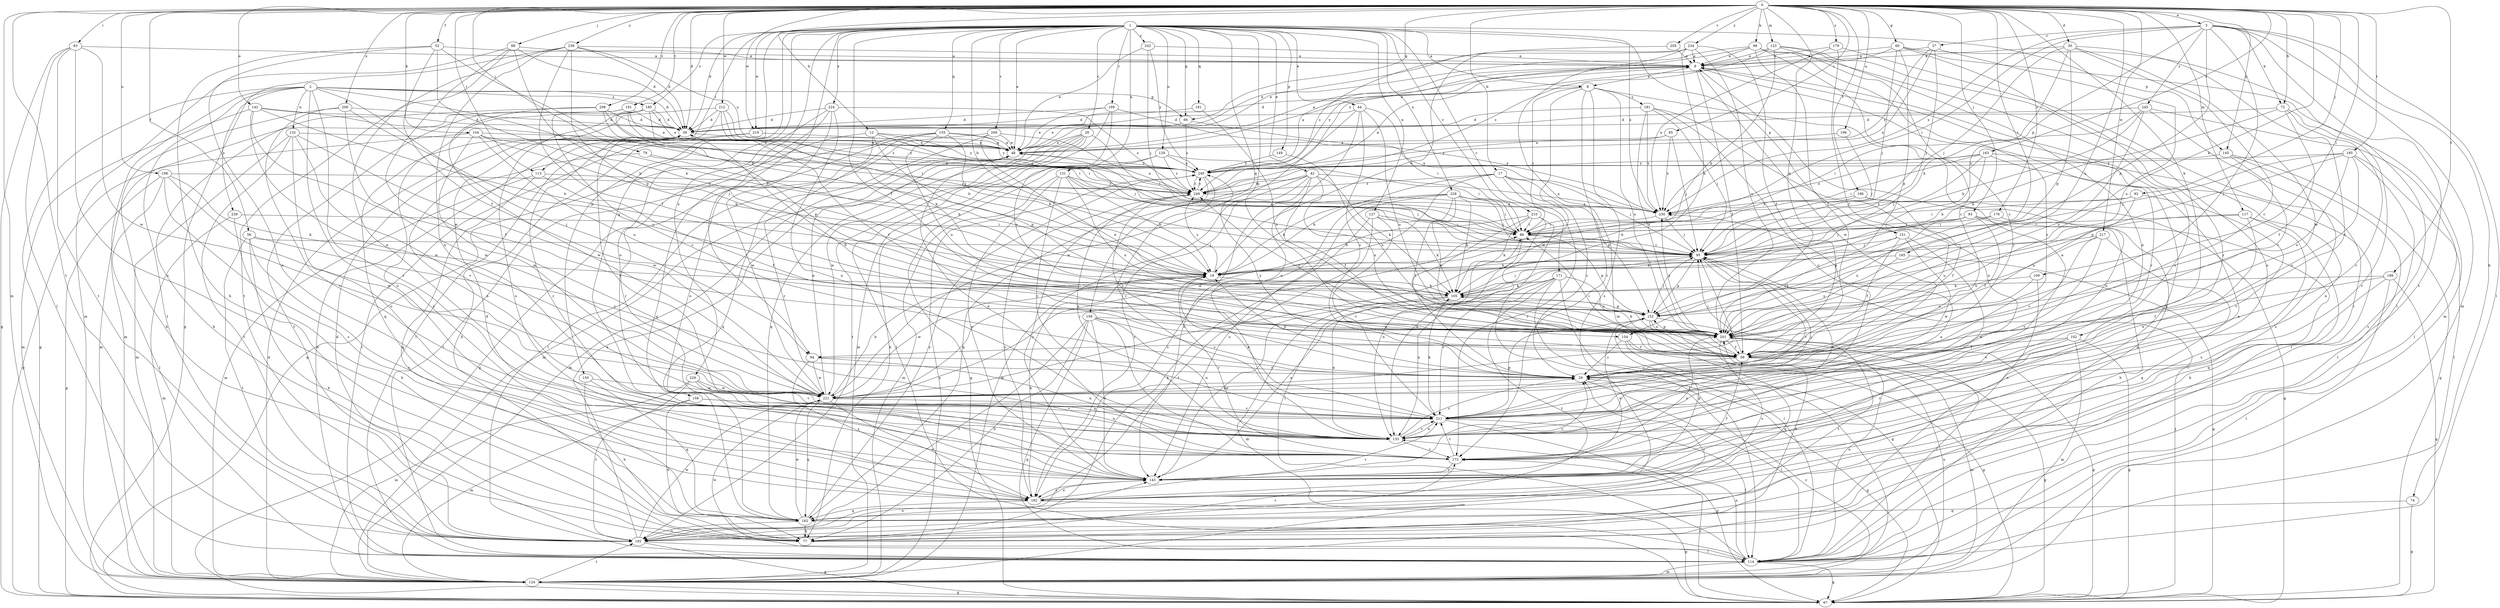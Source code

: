 strict digraph  {
0;
1;
2;
3;
8;
9;
12;
17;
19;
26;
27;
29;
30;
39;
42;
44;
48;
52;
56;
58;
60;
66;
67;
72;
74;
77;
79;
83;
85;
86;
89;
92;
93;
94;
95;
98;
102;
104;
105;
109;
113;
114;
117;
123;
124;
127;
129;
131;
132;
133;
142;
143;
145;
149;
150;
151;
152;
154;
155;
158;
159;
161;
162;
163;
165;
169;
171;
173;
176;
179;
180;
181;
182;
185;
186;
189;
191;
192;
196;
198;
200;
201;
205;
208;
209;
210;
211;
212;
217;
219;
221;
224;
226;
228;
230;
234;
238;
239;
240;
242;
245;
249;
0 -> 3  [label=a];
0 -> 12  [label=b];
0 -> 17  [label=b];
0 -> 30  [label=d];
0 -> 39  [label=d];
0 -> 52  [label=f];
0 -> 56  [label=f];
0 -> 60  [label=g];
0 -> 66  [label=g];
0 -> 72  [label=h];
0 -> 79  [label=i];
0 -> 83  [label=i];
0 -> 85  [label=i];
0 -> 89  [label=j];
0 -> 92  [label=j];
0 -> 93  [label=j];
0 -> 98  [label=k];
0 -> 102  [label=k];
0 -> 104  [label=k];
0 -> 105  [label=k];
0 -> 109  [label=l];
0 -> 113  [label=l];
0 -> 117  [label=m];
0 -> 123  [label=m];
0 -> 124  [label=m];
0 -> 142  [label=o];
0 -> 145  [label=p];
0 -> 154  [label=q];
0 -> 163  [label=r];
0 -> 165  [label=r];
0 -> 176  [label=s];
0 -> 179  [label=s];
0 -> 185  [label=t];
0 -> 186  [label=t];
0 -> 189  [label=t];
0 -> 191  [label=t];
0 -> 192  [label=t];
0 -> 196  [label=u];
0 -> 198  [label=u];
0 -> 200  [label=u];
0 -> 201  [label=u];
0 -> 205  [label=v];
0 -> 208  [label=v];
0 -> 212  [label=w];
0 -> 217  [label=w];
0 -> 219  [label=w];
0 -> 234  [label=y];
0 -> 238  [label=y];
1 -> 8  [label=a];
1 -> 19  [label=b];
1 -> 26  [label=c];
1 -> 39  [label=d];
1 -> 42  [label=e];
1 -> 44  [label=e];
1 -> 48  [label=e];
1 -> 58  [label=f];
1 -> 66  [label=g];
1 -> 94  [label=j];
1 -> 113  [label=l];
1 -> 127  [label=n];
1 -> 129  [label=n];
1 -> 131  [label=n];
1 -> 143  [label=o];
1 -> 145  [label=p];
1 -> 149  [label=p];
1 -> 150  [label=p];
1 -> 151  [label=p];
1 -> 154  [label=q];
1 -> 155  [label=q];
1 -> 158  [label=q];
1 -> 159  [label=q];
1 -> 161  [label=q];
1 -> 169  [label=r];
1 -> 171  [label=r];
1 -> 180  [label=s];
1 -> 209  [label=v];
1 -> 210  [label=v];
1 -> 219  [label=w];
1 -> 224  [label=x];
1 -> 226  [label=x];
1 -> 228  [label=x];
1 -> 230  [label=x];
1 -> 242  [label=z];
2 -> 19  [label=b];
2 -> 39  [label=d];
2 -> 66  [label=g];
2 -> 67  [label=g];
2 -> 94  [label=j];
2 -> 124  [label=m];
2 -> 132  [label=n];
2 -> 143  [label=o];
2 -> 173  [label=r];
2 -> 180  [label=s];
2 -> 192  [label=t];
2 -> 239  [label=y];
3 -> 27  [label=c];
3 -> 72  [label=h];
3 -> 74  [label=h];
3 -> 86  [label=i];
3 -> 94  [label=j];
3 -> 114  [label=l];
3 -> 124  [label=m];
3 -> 151  [label=p];
3 -> 152  [label=p];
3 -> 192  [label=t];
3 -> 230  [label=x];
3 -> 245  [label=z];
8 -> 39  [label=d];
8 -> 86  [label=i];
8 -> 143  [label=o];
8 -> 173  [label=r];
8 -> 181  [label=s];
8 -> 182  [label=s];
8 -> 201  [label=u];
8 -> 221  [label=w];
9 -> 8  [label=a];
9 -> 58  [label=f];
9 -> 173  [label=r];
9 -> 221  [label=w];
9 -> 240  [label=y];
12 -> 48  [label=e];
12 -> 152  [label=p];
12 -> 173  [label=r];
12 -> 221  [label=w];
12 -> 240  [label=y];
12 -> 249  [label=z];
17 -> 19  [label=b];
17 -> 29  [label=c];
17 -> 95  [label=j];
17 -> 152  [label=p];
17 -> 173  [label=r];
17 -> 221  [label=w];
17 -> 249  [label=z];
19 -> 105  [label=k];
19 -> 173  [label=r];
19 -> 221  [label=w];
19 -> 249  [label=z];
26 -> 48  [label=e];
26 -> 86  [label=i];
26 -> 114  [label=l];
26 -> 124  [label=m];
26 -> 162  [label=q];
26 -> 192  [label=t];
26 -> 221  [label=w];
27 -> 9  [label=a];
27 -> 95  [label=j];
27 -> 201  [label=u];
27 -> 230  [label=x];
27 -> 249  [label=z];
29 -> 19  [label=b];
29 -> 67  [label=g];
29 -> 114  [label=l];
29 -> 221  [label=w];
29 -> 240  [label=y];
29 -> 249  [label=z];
30 -> 9  [label=a];
30 -> 29  [label=c];
30 -> 95  [label=j];
30 -> 105  [label=k];
30 -> 152  [label=p];
30 -> 211  [label=v];
30 -> 221  [label=w];
39 -> 48  [label=e];
39 -> 173  [label=r];
39 -> 211  [label=v];
42 -> 58  [label=f];
42 -> 105  [label=k];
42 -> 124  [label=m];
42 -> 143  [label=o];
42 -> 162  [label=q];
42 -> 182  [label=s];
42 -> 201  [label=u];
42 -> 230  [label=x];
42 -> 249  [label=z];
44 -> 29  [label=c];
44 -> 39  [label=d];
44 -> 86  [label=i];
44 -> 133  [label=n];
44 -> 201  [label=u];
44 -> 221  [label=w];
48 -> 9  [label=a];
48 -> 124  [label=m];
48 -> 240  [label=y];
52 -> 9  [label=a];
52 -> 19  [label=b];
52 -> 58  [label=f];
52 -> 77  [label=h];
52 -> 105  [label=k];
52 -> 143  [label=o];
56 -> 29  [label=c];
56 -> 77  [label=h];
56 -> 95  [label=j];
56 -> 182  [label=s];
56 -> 192  [label=t];
58 -> 29  [label=c];
58 -> 39  [label=d];
58 -> 67  [label=g];
58 -> 86  [label=i];
58 -> 95  [label=j];
58 -> 124  [label=m];
60 -> 9  [label=a];
60 -> 48  [label=e];
60 -> 95  [label=j];
60 -> 114  [label=l];
60 -> 124  [label=m];
60 -> 152  [label=p];
60 -> 173  [label=r];
66 -> 48  [label=e];
66 -> 230  [label=x];
66 -> 249  [label=z];
67 -> 95  [label=j];
67 -> 173  [label=r];
72 -> 39  [label=d];
72 -> 58  [label=f];
72 -> 105  [label=k];
72 -> 173  [label=r];
72 -> 211  [label=v];
74 -> 67  [label=g];
74 -> 162  [label=q];
77 -> 9  [label=a];
77 -> 173  [label=r];
79 -> 19  [label=b];
79 -> 133  [label=n];
79 -> 240  [label=y];
83 -> 9  [label=a];
83 -> 67  [label=g];
83 -> 114  [label=l];
83 -> 182  [label=s];
83 -> 192  [label=t];
83 -> 221  [label=w];
85 -> 48  [label=e];
85 -> 95  [label=j];
85 -> 230  [label=x];
85 -> 240  [label=y];
86 -> 95  [label=j];
86 -> 133  [label=n];
86 -> 152  [label=p];
89 -> 9  [label=a];
89 -> 39  [label=d];
89 -> 105  [label=k];
89 -> 124  [label=m];
89 -> 133  [label=n];
89 -> 221  [label=w];
92 -> 86  [label=i];
92 -> 201  [label=u];
92 -> 211  [label=v];
92 -> 230  [label=x];
93 -> 58  [label=f];
93 -> 77  [label=h];
93 -> 86  [label=i];
93 -> 95  [label=j];
93 -> 143  [label=o];
93 -> 201  [label=u];
94 -> 29  [label=c];
94 -> 133  [label=n];
94 -> 182  [label=s];
94 -> 221  [label=w];
95 -> 19  [label=b];
95 -> 48  [label=e];
95 -> 133  [label=n];
95 -> 152  [label=p];
95 -> 211  [label=v];
98 -> 9  [label=a];
98 -> 29  [label=c];
98 -> 48  [label=e];
98 -> 58  [label=f];
98 -> 143  [label=o];
98 -> 211  [label=v];
98 -> 240  [label=y];
102 -> 29  [label=c];
102 -> 58  [label=f];
102 -> 67  [label=g];
102 -> 124  [label=m];
102 -> 173  [label=r];
104 -> 19  [label=b];
104 -> 48  [label=e];
104 -> 67  [label=g];
104 -> 201  [label=u];
104 -> 221  [label=w];
104 -> 240  [label=y];
105 -> 95  [label=j];
105 -> 124  [label=m];
105 -> 133  [label=n];
105 -> 143  [label=o];
105 -> 152  [label=p];
109 -> 105  [label=k];
109 -> 143  [label=o];
109 -> 201  [label=u];
113 -> 58  [label=f];
113 -> 124  [label=m];
113 -> 162  [label=q];
113 -> 249  [label=z];
114 -> 9  [label=a];
114 -> 39  [label=d];
114 -> 67  [label=g];
114 -> 86  [label=i];
114 -> 124  [label=m];
114 -> 133  [label=n];
114 -> 201  [label=u];
114 -> 221  [label=w];
117 -> 86  [label=i];
117 -> 133  [label=n];
117 -> 162  [label=q];
117 -> 182  [label=s];
117 -> 201  [label=u];
123 -> 9  [label=a];
123 -> 19  [label=b];
123 -> 29  [label=c];
123 -> 133  [label=n];
123 -> 143  [label=o];
123 -> 249  [label=z];
124 -> 29  [label=c];
124 -> 39  [label=d];
124 -> 67  [label=g];
124 -> 192  [label=t];
124 -> 201  [label=u];
124 -> 240  [label=y];
127 -> 77  [label=h];
127 -> 86  [label=i];
127 -> 105  [label=k];
127 -> 192  [label=t];
127 -> 211  [label=v];
129 -> 67  [label=g];
129 -> 77  [label=h];
129 -> 86  [label=i];
129 -> 240  [label=y];
129 -> 249  [label=z];
131 -> 19  [label=b];
131 -> 95  [label=j];
131 -> 124  [label=m];
131 -> 143  [label=o];
131 -> 201  [label=u];
131 -> 211  [label=v];
131 -> 249  [label=z];
132 -> 48  [label=e];
132 -> 124  [label=m];
132 -> 143  [label=o];
132 -> 192  [label=t];
132 -> 211  [label=v];
132 -> 221  [label=w];
133 -> 9  [label=a];
133 -> 29  [label=c];
133 -> 173  [label=r];
133 -> 211  [label=v];
142 -> 19  [label=b];
142 -> 39  [label=d];
142 -> 58  [label=f];
142 -> 86  [label=i];
142 -> 124  [label=m];
142 -> 221  [label=w];
143 -> 29  [label=c];
143 -> 58  [label=f];
143 -> 152  [label=p];
143 -> 182  [label=s];
145 -> 67  [label=g];
145 -> 114  [label=l];
145 -> 182  [label=s];
145 -> 240  [label=y];
149 -> 201  [label=u];
149 -> 240  [label=y];
150 -> 77  [label=h];
150 -> 162  [label=q];
150 -> 221  [label=w];
151 -> 58  [label=f];
151 -> 95  [label=j];
151 -> 133  [label=n];
151 -> 201  [label=u];
151 -> 221  [label=w];
152 -> 48  [label=e];
152 -> 77  [label=h];
152 -> 95  [label=j];
152 -> 143  [label=o];
152 -> 192  [label=t];
152 -> 201  [label=u];
154 -> 29  [label=c];
154 -> 58  [label=f];
154 -> 67  [label=g];
154 -> 162  [label=q];
155 -> 19  [label=b];
155 -> 48  [label=e];
155 -> 67  [label=g];
155 -> 114  [label=l];
155 -> 173  [label=r];
155 -> 201  [label=u];
155 -> 240  [label=y];
158 -> 77  [label=h];
158 -> 124  [label=m];
158 -> 133  [label=n];
158 -> 211  [label=v];
159 -> 29  [label=c];
159 -> 67  [label=g];
159 -> 77  [label=h];
159 -> 133  [label=n];
159 -> 143  [label=o];
159 -> 173  [label=r];
159 -> 192  [label=t];
159 -> 201  [label=u];
161 -> 39  [label=d];
161 -> 201  [label=u];
162 -> 29  [label=c];
162 -> 77  [label=h];
162 -> 192  [label=t];
162 -> 221  [label=w];
162 -> 240  [label=y];
163 -> 19  [label=b];
163 -> 86  [label=i];
163 -> 95  [label=j];
163 -> 133  [label=n];
163 -> 192  [label=t];
163 -> 230  [label=x];
163 -> 240  [label=y];
165 -> 19  [label=b];
165 -> 67  [label=g];
165 -> 201  [label=u];
169 -> 39  [label=d];
169 -> 48  [label=e];
169 -> 124  [label=m];
169 -> 201  [label=u];
169 -> 230  [label=x];
171 -> 67  [label=g];
171 -> 105  [label=k];
171 -> 114  [label=l];
171 -> 133  [label=n];
171 -> 143  [label=o];
171 -> 192  [label=t];
171 -> 201  [label=u];
171 -> 211  [label=v];
173 -> 48  [label=e];
173 -> 143  [label=o];
173 -> 201  [label=u];
173 -> 211  [label=v];
173 -> 230  [label=x];
176 -> 77  [label=h];
176 -> 86  [label=i];
176 -> 152  [label=p];
179 -> 9  [label=a];
179 -> 58  [label=f];
179 -> 114  [label=l];
179 -> 230  [label=x];
180 -> 39  [label=d];
180 -> 48  [label=e];
180 -> 105  [label=k];
180 -> 143  [label=o];
180 -> 152  [label=p];
180 -> 182  [label=s];
180 -> 192  [label=t];
181 -> 39  [label=d];
181 -> 95  [label=j];
181 -> 133  [label=n];
181 -> 201  [label=u];
181 -> 211  [label=v];
181 -> 230  [label=x];
182 -> 19  [label=b];
182 -> 39  [label=d];
182 -> 67  [label=g];
182 -> 143  [label=o];
182 -> 162  [label=q];
182 -> 211  [label=v];
185 -> 29  [label=c];
185 -> 95  [label=j];
185 -> 114  [label=l];
185 -> 152  [label=p];
185 -> 182  [label=s];
185 -> 201  [label=u];
185 -> 240  [label=y];
186 -> 19  [label=b];
186 -> 58  [label=f];
186 -> 67  [label=g];
186 -> 230  [label=x];
189 -> 58  [label=f];
189 -> 67  [label=g];
189 -> 105  [label=k];
189 -> 114  [label=l];
189 -> 173  [label=r];
191 -> 29  [label=c];
191 -> 39  [label=d];
191 -> 48  [label=e];
191 -> 124  [label=m];
191 -> 249  [label=z];
192 -> 39  [label=d];
192 -> 48  [label=e];
192 -> 67  [label=g];
192 -> 114  [label=l];
192 -> 143  [label=o];
192 -> 221  [label=w];
196 -> 48  [label=e];
196 -> 95  [label=j];
198 -> 67  [label=g];
198 -> 105  [label=k];
198 -> 114  [label=l];
198 -> 182  [label=s];
198 -> 221  [label=w];
198 -> 249  [label=z];
200 -> 39  [label=d];
200 -> 77  [label=h];
200 -> 173  [label=r];
200 -> 201  [label=u];
200 -> 221  [label=w];
201 -> 58  [label=f];
201 -> 67  [label=g];
201 -> 105  [label=k];
201 -> 114  [label=l];
201 -> 152  [label=p];
201 -> 182  [label=s];
201 -> 230  [label=x];
201 -> 249  [label=z];
205 -> 9  [label=a];
205 -> 249  [label=z];
208 -> 39  [label=d];
208 -> 77  [label=h];
208 -> 86  [label=i];
208 -> 95  [label=j];
208 -> 221  [label=w];
209 -> 48  [label=e];
209 -> 95  [label=j];
209 -> 114  [label=l];
209 -> 162  [label=q];
209 -> 230  [label=x];
210 -> 19  [label=b];
210 -> 29  [label=c];
210 -> 86  [label=i];
210 -> 105  [label=k];
210 -> 114  [label=l];
210 -> 133  [label=n];
211 -> 19  [label=b];
211 -> 67  [label=g];
211 -> 95  [label=j];
211 -> 105  [label=k];
211 -> 114  [label=l];
211 -> 133  [label=n];
211 -> 152  [label=p];
212 -> 19  [label=b];
212 -> 39  [label=d];
212 -> 58  [label=f];
212 -> 86  [label=i];
212 -> 114  [label=l];
212 -> 162  [label=q];
217 -> 29  [label=c];
217 -> 95  [label=j];
217 -> 162  [label=q];
217 -> 201  [label=u];
217 -> 211  [label=v];
219 -> 48  [label=e];
219 -> 77  [label=h];
219 -> 114  [label=l];
221 -> 19  [label=b];
221 -> 48  [label=e];
221 -> 86  [label=i];
221 -> 95  [label=j];
221 -> 162  [label=q];
221 -> 182  [label=s];
221 -> 211  [label=v];
224 -> 39  [label=d];
224 -> 67  [label=g];
224 -> 133  [label=n];
224 -> 143  [label=o];
224 -> 162  [label=q];
224 -> 249  [label=z];
226 -> 124  [label=m];
226 -> 133  [label=n];
226 -> 192  [label=t];
226 -> 211  [label=v];
226 -> 221  [label=w];
228 -> 19  [label=b];
228 -> 58  [label=f];
228 -> 86  [label=i];
228 -> 95  [label=j];
228 -> 105  [label=k];
228 -> 143  [label=o];
228 -> 182  [label=s];
228 -> 201  [label=u];
228 -> 230  [label=x];
230 -> 86  [label=i];
230 -> 95  [label=j];
234 -> 9  [label=a];
234 -> 19  [label=b];
234 -> 48  [label=e];
234 -> 58  [label=f];
234 -> 105  [label=k];
234 -> 124  [label=m];
234 -> 201  [label=u];
238 -> 9  [label=a];
238 -> 39  [label=d];
238 -> 58  [label=f];
238 -> 67  [label=g];
238 -> 133  [label=n];
238 -> 152  [label=p];
238 -> 192  [label=t];
238 -> 240  [label=y];
239 -> 77  [label=h];
239 -> 86  [label=i];
239 -> 124  [label=m];
240 -> 9  [label=a];
240 -> 133  [label=n];
240 -> 211  [label=v];
240 -> 249  [label=z];
242 -> 9  [label=a];
242 -> 48  [label=e];
242 -> 95  [label=j];
242 -> 240  [label=y];
245 -> 19  [label=b];
245 -> 29  [label=c];
245 -> 39  [label=d];
245 -> 86  [label=i];
245 -> 114  [label=l];
245 -> 201  [label=u];
249 -> 9  [label=a];
249 -> 143  [label=o];
249 -> 182  [label=s];
249 -> 230  [label=x];
249 -> 240  [label=y];
}
